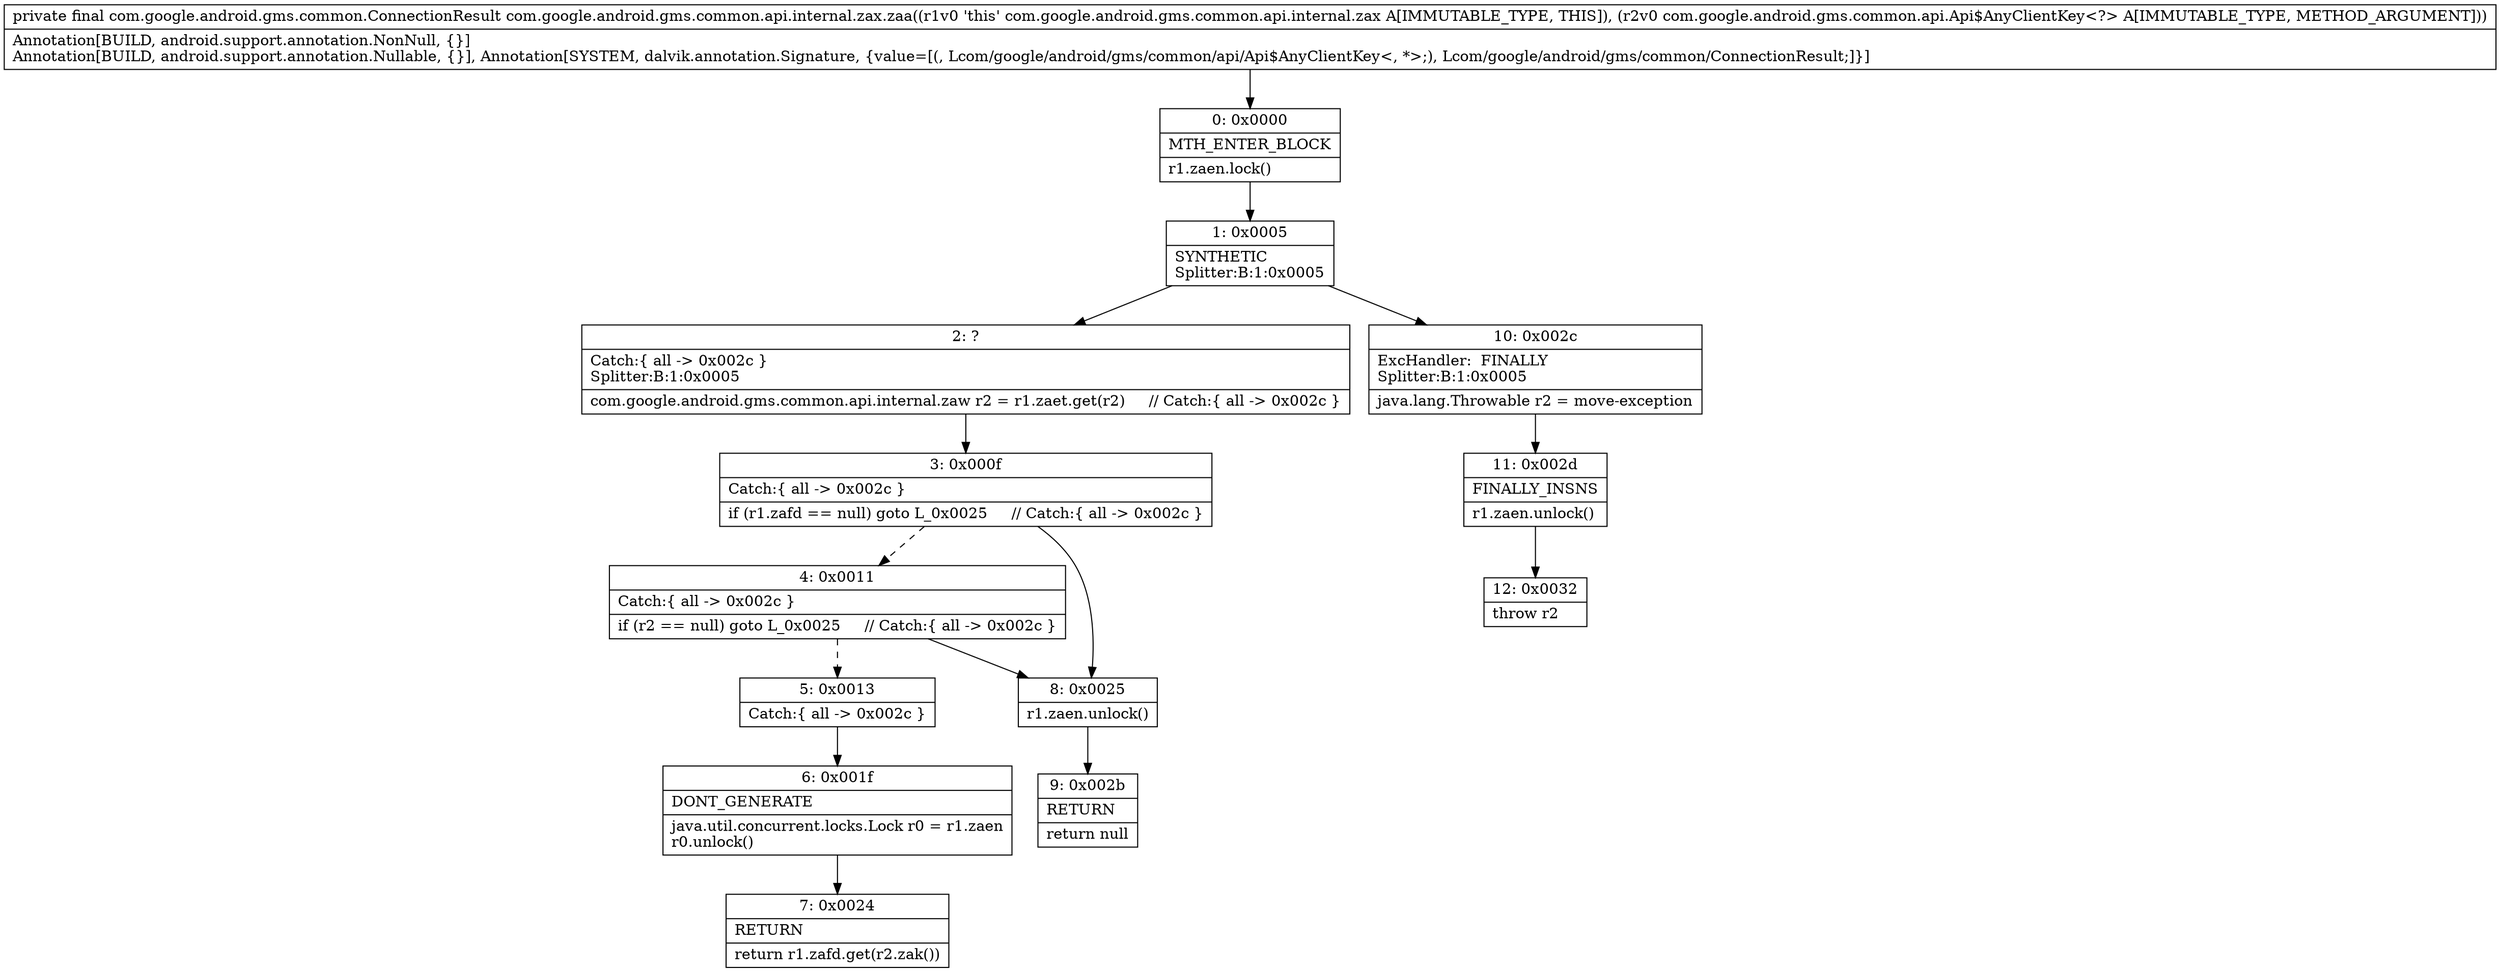 digraph "CFG forcom.google.android.gms.common.api.internal.zax.zaa(Lcom\/google\/android\/gms\/common\/api\/Api$AnyClientKey;)Lcom\/google\/android\/gms\/common\/ConnectionResult;" {
Node_0 [shape=record,label="{0\:\ 0x0000|MTH_ENTER_BLOCK\l|r1.zaen.lock()\l}"];
Node_1 [shape=record,label="{1\:\ 0x0005|SYNTHETIC\lSplitter:B:1:0x0005\l}"];
Node_2 [shape=record,label="{2\:\ ?|Catch:\{ all \-\> 0x002c \}\lSplitter:B:1:0x0005\l|com.google.android.gms.common.api.internal.zaw r2 = r1.zaet.get(r2)     \/\/ Catch:\{ all \-\> 0x002c \}\l}"];
Node_3 [shape=record,label="{3\:\ 0x000f|Catch:\{ all \-\> 0x002c \}\l|if (r1.zafd == null) goto L_0x0025     \/\/ Catch:\{ all \-\> 0x002c \}\l}"];
Node_4 [shape=record,label="{4\:\ 0x0011|Catch:\{ all \-\> 0x002c \}\l|if (r2 == null) goto L_0x0025     \/\/ Catch:\{ all \-\> 0x002c \}\l}"];
Node_5 [shape=record,label="{5\:\ 0x0013|Catch:\{ all \-\> 0x002c \}\l}"];
Node_6 [shape=record,label="{6\:\ 0x001f|DONT_GENERATE\l|java.util.concurrent.locks.Lock r0 = r1.zaen\lr0.unlock()\l}"];
Node_7 [shape=record,label="{7\:\ 0x0024|RETURN\l|return r1.zafd.get(r2.zak())\l}"];
Node_8 [shape=record,label="{8\:\ 0x0025|r1.zaen.unlock()\l}"];
Node_9 [shape=record,label="{9\:\ 0x002b|RETURN\l|return null\l}"];
Node_10 [shape=record,label="{10\:\ 0x002c|ExcHandler:  FINALLY\lSplitter:B:1:0x0005\l|java.lang.Throwable r2 = move\-exception\l}"];
Node_11 [shape=record,label="{11\:\ 0x002d|FINALLY_INSNS\l|r1.zaen.unlock()\l}"];
Node_12 [shape=record,label="{12\:\ 0x0032|throw r2\l}"];
MethodNode[shape=record,label="{private final com.google.android.gms.common.ConnectionResult com.google.android.gms.common.api.internal.zax.zaa((r1v0 'this' com.google.android.gms.common.api.internal.zax A[IMMUTABLE_TYPE, THIS]), (r2v0 com.google.android.gms.common.api.Api$AnyClientKey\<?\> A[IMMUTABLE_TYPE, METHOD_ARGUMENT]))  | Annotation[BUILD, android.support.annotation.NonNull, \{\}]\lAnnotation[BUILD, android.support.annotation.Nullable, \{\}], Annotation[SYSTEM, dalvik.annotation.Signature, \{value=[(, Lcom\/google\/android\/gms\/common\/api\/Api$AnyClientKey\<, *\>;), Lcom\/google\/android\/gms\/common\/ConnectionResult;]\}]\l}"];
MethodNode -> Node_0;
Node_0 -> Node_1;
Node_1 -> Node_2;
Node_1 -> Node_10;
Node_2 -> Node_3;
Node_3 -> Node_4[style=dashed];
Node_3 -> Node_8;
Node_4 -> Node_5[style=dashed];
Node_4 -> Node_8;
Node_5 -> Node_6;
Node_6 -> Node_7;
Node_8 -> Node_9;
Node_10 -> Node_11;
Node_11 -> Node_12;
}

